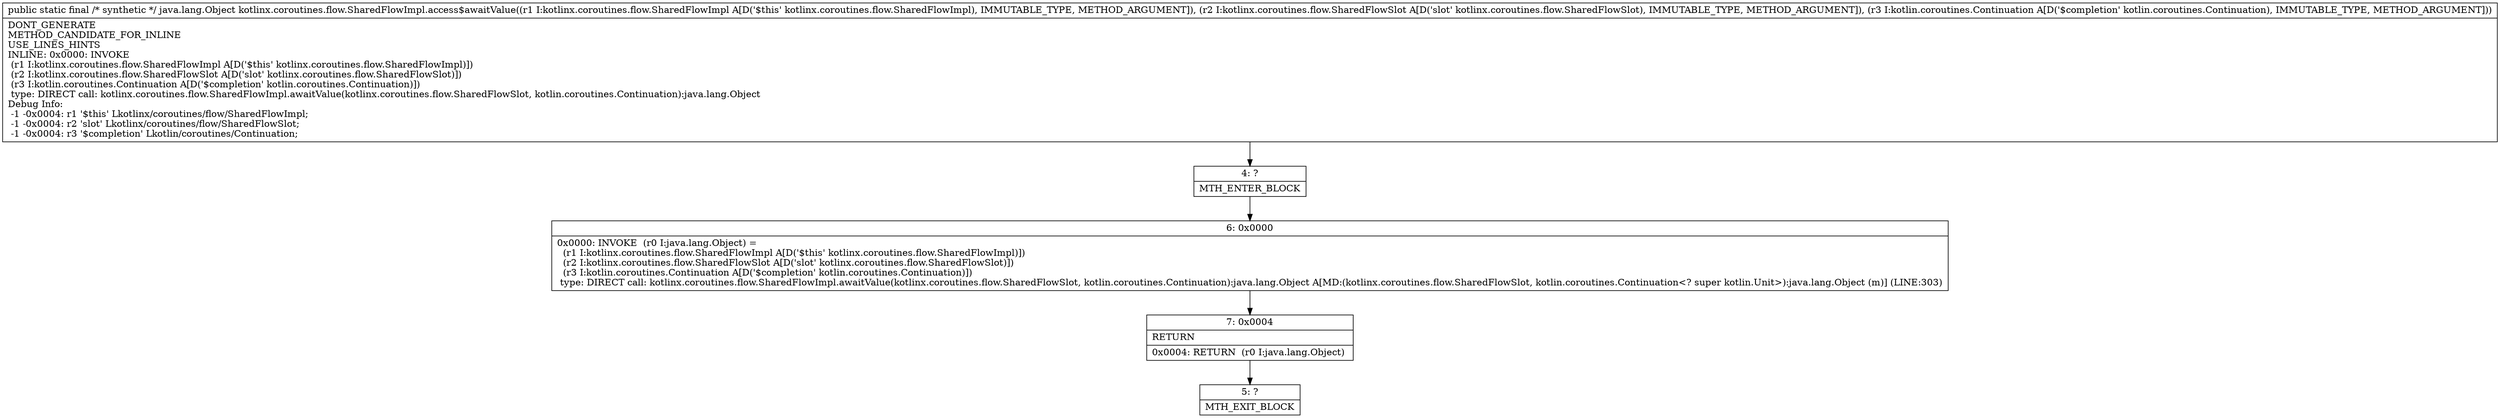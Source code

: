 digraph "CFG forkotlinx.coroutines.flow.SharedFlowImpl.access$awaitValue(Lkotlinx\/coroutines\/flow\/SharedFlowImpl;Lkotlinx\/coroutines\/flow\/SharedFlowSlot;Lkotlin\/coroutines\/Continuation;)Ljava\/lang\/Object;" {
Node_4 [shape=record,label="{4\:\ ?|MTH_ENTER_BLOCK\l}"];
Node_6 [shape=record,label="{6\:\ 0x0000|0x0000: INVOKE  (r0 I:java.lang.Object) = \l  (r1 I:kotlinx.coroutines.flow.SharedFlowImpl A[D('$this' kotlinx.coroutines.flow.SharedFlowImpl)])\l  (r2 I:kotlinx.coroutines.flow.SharedFlowSlot A[D('slot' kotlinx.coroutines.flow.SharedFlowSlot)])\l  (r3 I:kotlin.coroutines.Continuation A[D('$completion' kotlin.coroutines.Continuation)])\l type: DIRECT call: kotlinx.coroutines.flow.SharedFlowImpl.awaitValue(kotlinx.coroutines.flow.SharedFlowSlot, kotlin.coroutines.Continuation):java.lang.Object A[MD:(kotlinx.coroutines.flow.SharedFlowSlot, kotlin.coroutines.Continuation\<? super kotlin.Unit\>):java.lang.Object (m)] (LINE:303)\l}"];
Node_7 [shape=record,label="{7\:\ 0x0004|RETURN\l|0x0004: RETURN  (r0 I:java.lang.Object) \l}"];
Node_5 [shape=record,label="{5\:\ ?|MTH_EXIT_BLOCK\l}"];
MethodNode[shape=record,label="{public static final \/* synthetic *\/ java.lang.Object kotlinx.coroutines.flow.SharedFlowImpl.access$awaitValue((r1 I:kotlinx.coroutines.flow.SharedFlowImpl A[D('$this' kotlinx.coroutines.flow.SharedFlowImpl), IMMUTABLE_TYPE, METHOD_ARGUMENT]), (r2 I:kotlinx.coroutines.flow.SharedFlowSlot A[D('slot' kotlinx.coroutines.flow.SharedFlowSlot), IMMUTABLE_TYPE, METHOD_ARGUMENT]), (r3 I:kotlin.coroutines.Continuation A[D('$completion' kotlin.coroutines.Continuation), IMMUTABLE_TYPE, METHOD_ARGUMENT]))  | DONT_GENERATE\lMETHOD_CANDIDATE_FOR_INLINE\lUSE_LINES_HINTS\lINLINE: 0x0000: INVOKE  \l  (r1 I:kotlinx.coroutines.flow.SharedFlowImpl A[D('$this' kotlinx.coroutines.flow.SharedFlowImpl)])\l  (r2 I:kotlinx.coroutines.flow.SharedFlowSlot A[D('slot' kotlinx.coroutines.flow.SharedFlowSlot)])\l  (r3 I:kotlin.coroutines.Continuation A[D('$completion' kotlin.coroutines.Continuation)])\l type: DIRECT call: kotlinx.coroutines.flow.SharedFlowImpl.awaitValue(kotlinx.coroutines.flow.SharedFlowSlot, kotlin.coroutines.Continuation):java.lang.Object\lDebug Info:\l  \-1 \-0x0004: r1 '$this' Lkotlinx\/coroutines\/flow\/SharedFlowImpl;\l  \-1 \-0x0004: r2 'slot' Lkotlinx\/coroutines\/flow\/SharedFlowSlot;\l  \-1 \-0x0004: r3 '$completion' Lkotlin\/coroutines\/Continuation;\l}"];
MethodNode -> Node_4;Node_4 -> Node_6;
Node_6 -> Node_7;
Node_7 -> Node_5;
}

